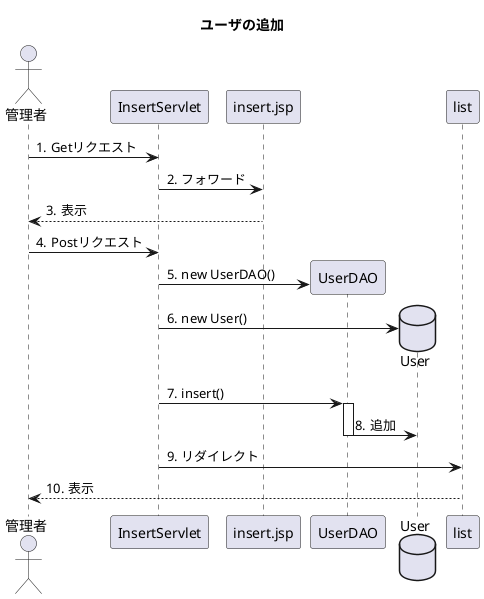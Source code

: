 @startuml
title ユーザの追加

autonumber "#."

actor 管理者
participant InsertServlet
participant insert.jsp
participant UserDAO
database User


管理者 -> InsertServlet:Getリクエスト
InsertServlet -> insert.jsp:フォワード
insert.jsp --> 管理者:表示
管理者 -> InsertServlet:Postリクエスト
InsertServlet -> UserDAO**:new UserDAO()
InsertServlet -> User**:new User()
InsertServlet -> UserDAO++:insert()
UserDAO -> User:追加
UserDAO--
InsertServlet -> list:リダイレクト
list --> 管理者:表示

@enduml